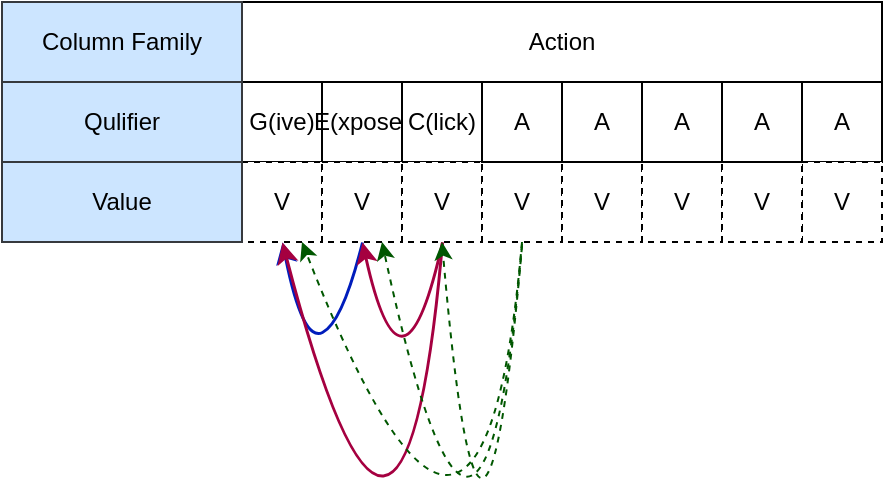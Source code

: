 <mxfile version="20.3.0" type="github">
  <diagram id="xpROGMDlT2rRmq4mKDd-" name="第 1 页">
    <mxGraphModel dx="1298" dy="742" grid="1" gridSize="10" guides="1" tooltips="1" connect="1" arrows="1" fold="1" page="1" pageScale="1" pageWidth="827" pageHeight="1169" math="0" shadow="0">
      <root>
        <mxCell id="0" />
        <mxCell id="1" parent="0" />
        <mxCell id="r8X6MOvzcAWHz80g-s9y-1" value="Action" style="rounded=0;whiteSpace=wrap;html=1;" vertex="1" parent="1">
          <mxGeometry x="240" y="80" width="320" height="40" as="geometry" />
        </mxCell>
        <mxCell id="r8X6MOvzcAWHz80g-s9y-2" value="G(ive)" style="rounded=0;whiteSpace=wrap;html=1;" vertex="1" parent="1">
          <mxGeometry x="240" y="120" width="40" height="40" as="geometry" />
        </mxCell>
        <mxCell id="r8X6MOvzcAWHz80g-s9y-3" value="E(xpose)" style="rounded=0;whiteSpace=wrap;html=1;" vertex="1" parent="1">
          <mxGeometry x="280" y="120" width="40" height="40" as="geometry" />
        </mxCell>
        <mxCell id="r8X6MOvzcAWHz80g-s9y-6" value="C(lick)" style="rounded=0;whiteSpace=wrap;html=1;" vertex="1" parent="1">
          <mxGeometry x="320" y="120" width="40" height="40" as="geometry" />
        </mxCell>
        <mxCell id="r8X6MOvzcAWHz80g-s9y-7" value="A" style="rounded=0;whiteSpace=wrap;html=1;" vertex="1" parent="1">
          <mxGeometry x="520" y="120" width="40" height="40" as="geometry" />
        </mxCell>
        <mxCell id="r8X6MOvzcAWHz80g-s9y-8" value="V" style="rounded=0;whiteSpace=wrap;html=1;dashed=1;" vertex="1" parent="1">
          <mxGeometry x="240" y="160" width="40" height="40" as="geometry" />
        </mxCell>
        <mxCell id="r8X6MOvzcAWHz80g-s9y-9" value="V" style="rounded=0;whiteSpace=wrap;html=1;dashed=1;" vertex="1" parent="1">
          <mxGeometry x="280" y="160" width="40" height="40" as="geometry" />
        </mxCell>
        <mxCell id="r8X6MOvzcAWHz80g-s9y-10" value="V" style="rounded=0;whiteSpace=wrap;html=1;dashed=1;" vertex="1" parent="1">
          <mxGeometry x="320" y="160" width="40" height="40" as="geometry" />
        </mxCell>
        <mxCell id="r8X6MOvzcAWHz80g-s9y-11" value="V" style="rounded=0;whiteSpace=wrap;html=1;dashed=1;" vertex="1" parent="1">
          <mxGeometry x="520" y="160" width="40" height="40" as="geometry" />
        </mxCell>
        <mxCell id="r8X6MOvzcAWHz80g-s9y-12" value="V" style="rounded=0;whiteSpace=wrap;html=1;dashed=1;" vertex="1" parent="1">
          <mxGeometry x="360" y="160" width="40" height="40" as="geometry" />
        </mxCell>
        <mxCell id="r8X6MOvzcAWHz80g-s9y-13" value="V" style="rounded=0;whiteSpace=wrap;html=1;dashed=1;" vertex="1" parent="1">
          <mxGeometry x="400" y="160" width="40" height="40" as="geometry" />
        </mxCell>
        <mxCell id="r8X6MOvzcAWHz80g-s9y-14" value="V" style="rounded=0;whiteSpace=wrap;html=1;dashed=1;" vertex="1" parent="1">
          <mxGeometry x="440" y="160" width="40" height="40" as="geometry" />
        </mxCell>
        <mxCell id="r8X6MOvzcAWHz80g-s9y-15" value="V" style="rounded=0;whiteSpace=wrap;html=1;dashed=1;" vertex="1" parent="1">
          <mxGeometry x="480" y="160" width="40" height="40" as="geometry" />
        </mxCell>
        <mxCell id="r8X6MOvzcAWHz80g-s9y-16" value="A" style="rounded=0;whiteSpace=wrap;html=1;" vertex="1" parent="1">
          <mxGeometry x="360" y="120" width="40" height="40" as="geometry" />
        </mxCell>
        <mxCell id="r8X6MOvzcAWHz80g-s9y-17" value="A" style="rounded=0;whiteSpace=wrap;html=1;" vertex="1" parent="1">
          <mxGeometry x="400" y="120" width="40" height="40" as="geometry" />
        </mxCell>
        <mxCell id="r8X6MOvzcAWHz80g-s9y-18" value="A" style="rounded=0;whiteSpace=wrap;html=1;" vertex="1" parent="1">
          <mxGeometry x="440" y="120" width="40" height="40" as="geometry" />
        </mxCell>
        <mxCell id="r8X6MOvzcAWHz80g-s9y-19" value="A" style="rounded=0;whiteSpace=wrap;html=1;" vertex="1" parent="1">
          <mxGeometry x="480" y="120" width="40" height="40" as="geometry" />
        </mxCell>
        <mxCell id="r8X6MOvzcAWHz80g-s9y-20" value="Qulifier" style="rounded=0;whiteSpace=wrap;html=1;fillColor=#cce5ff;strokeColor=#36393d;" vertex="1" parent="1">
          <mxGeometry x="120" y="120" width="120" height="40" as="geometry" />
        </mxCell>
        <mxCell id="r8X6MOvzcAWHz80g-s9y-21" value="Column Family" style="rounded=0;whiteSpace=wrap;html=1;fillColor=#cce5ff;strokeColor=#36393d;" vertex="1" parent="1">
          <mxGeometry x="120" y="80" width="120" height="40" as="geometry" />
        </mxCell>
        <mxCell id="r8X6MOvzcAWHz80g-s9y-22" value="Value" style="rounded=0;whiteSpace=wrap;html=1;fillColor=#cce5ff;strokeColor=#36393d;" vertex="1" parent="1">
          <mxGeometry x="120" y="160" width="120" height="40" as="geometry" />
        </mxCell>
        <mxCell id="r8X6MOvzcAWHz80g-s9y-23" value="" style="curved=1;endArrow=classic;html=1;rounded=0;exitX=0.5;exitY=1;exitDx=0;exitDy=0;entryX=0.5;entryY=1;entryDx=0;entryDy=0;strokeWidth=1.5;fillColor=#0050ef;strokeColor=#001DBC;" edge="1" parent="1" source="r8X6MOvzcAWHz80g-s9y-9" target="r8X6MOvzcAWHz80g-s9y-8">
          <mxGeometry width="50" height="50" relative="1" as="geometry">
            <mxPoint x="390" y="400" as="sourcePoint" />
            <mxPoint x="440" y="350" as="targetPoint" />
            <Array as="points">
              <mxPoint x="290" y="240" />
              <mxPoint x="270" y="250" />
            </Array>
          </mxGeometry>
        </mxCell>
        <mxCell id="r8X6MOvzcAWHz80g-s9y-24" value="" style="curved=1;endArrow=classic;html=1;rounded=0;exitX=0.5;exitY=1;exitDx=0;exitDy=0;entryX=0.5;entryY=1;entryDx=0;entryDy=0;fillColor=#d80073;strokeColor=#A50040;strokeWidth=1.5;" edge="1" parent="1">
          <mxGeometry width="50" height="50" relative="1" as="geometry">
            <mxPoint x="340" y="200" as="sourcePoint" />
            <mxPoint x="300" y="200" as="targetPoint" />
            <Array as="points">
              <mxPoint x="320" y="290" />
            </Array>
          </mxGeometry>
        </mxCell>
        <mxCell id="r8X6MOvzcAWHz80g-s9y-25" value="" style="curved=1;endArrow=classic;html=1;rounded=0;exitX=0.5;exitY=1;exitDx=0;exitDy=0;fillColor=#d80073;strokeColor=#A50040;strokeWidth=1.5;" edge="1" parent="1">
          <mxGeometry width="50" height="50" relative="1" as="geometry">
            <mxPoint x="340" y="200" as="sourcePoint" />
            <mxPoint x="260" y="200" as="targetPoint" />
            <Array as="points">
              <mxPoint x="320" y="430" />
            </Array>
          </mxGeometry>
        </mxCell>
        <mxCell id="r8X6MOvzcAWHz80g-s9y-26" value="" style="curved=1;endArrow=classic;html=1;rounded=0;exitX=0.5;exitY=1;exitDx=0;exitDy=0;fillColor=#008a00;strokeColor=#005700;entryX=0.75;entryY=1;entryDx=0;entryDy=0;dashed=1;" edge="1" parent="1" target="r8X6MOvzcAWHz80g-s9y-8">
          <mxGeometry width="50" height="50" relative="1" as="geometry">
            <mxPoint x="380" y="200" as="sourcePoint" />
            <mxPoint x="300" y="200" as="targetPoint" />
            <Array as="points">
              <mxPoint x="360" y="430" />
            </Array>
          </mxGeometry>
        </mxCell>
        <mxCell id="r8X6MOvzcAWHz80g-s9y-27" value="" style="curved=1;endArrow=classic;html=1;rounded=0;exitX=0.5;exitY=1;exitDx=0;exitDy=0;fillColor=#008a00;strokeColor=#005700;entryX=0.75;entryY=1;entryDx=0;entryDy=0;dashed=1;" edge="1" parent="1" target="r8X6MOvzcAWHz80g-s9y-9">
          <mxGeometry width="50" height="50" relative="1" as="geometry">
            <mxPoint x="380" y="201" as="sourcePoint" />
            <mxPoint x="270" y="201" as="targetPoint" />
            <Array as="points">
              <mxPoint x="360" y="431" />
            </Array>
          </mxGeometry>
        </mxCell>
        <mxCell id="r8X6MOvzcAWHz80g-s9y-28" value="" style="curved=1;endArrow=classic;html=1;rounded=0;exitX=0.5;exitY=1;exitDx=0;exitDy=0;fillColor=#008a00;strokeColor=#005700;entryX=0.5;entryY=1;entryDx=0;entryDy=0;dashed=1;" edge="1" parent="1" target="r8X6MOvzcAWHz80g-s9y-10">
          <mxGeometry width="50" height="50" relative="1" as="geometry">
            <mxPoint x="380" y="202" as="sourcePoint" />
            <mxPoint x="310" y="201" as="targetPoint" />
            <Array as="points">
              <mxPoint x="360" y="432" />
            </Array>
          </mxGeometry>
        </mxCell>
      </root>
    </mxGraphModel>
  </diagram>
</mxfile>

